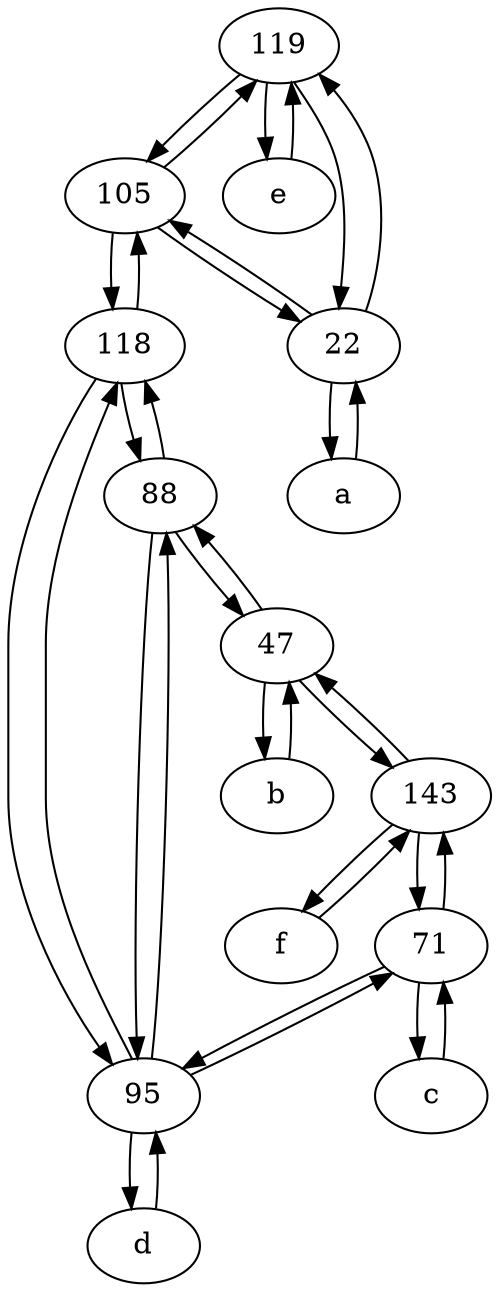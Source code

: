 digraph  {
	119;
	105;
	f [pos="15,45!"];
	71;
	b [pos="50,20!"];
	143;
	c [pos="20,10!"];
	118;
	d [pos="20,30!"];
	e [pos="30,50!"];
	22;
	a [pos="40,10!"];
	95;
	47;
	88;
	f -> 143;
	95 -> 71;
	d -> 95;
	118 -> 95;
	95 -> 118;
	22 -> 105;
	b -> 47;
	47 -> 143;
	a -> 22;
	47 -> 88;
	22 -> a;
	e -> 119;
	71 -> 143;
	71 -> c;
	143 -> 47;
	118 -> 105;
	95 -> 88;
	143 -> 71;
	105 -> 119;
	95 -> d;
	119 -> 22;
	118 -> 88;
	88 -> 95;
	119 -> e;
	143 -> f;
	119 -> 105;
	88 -> 47;
	105 -> 22;
	c -> 71;
	88 -> 118;
	71 -> 95;
	105 -> 118;
	47 -> b;
	22 -> 119;

	}